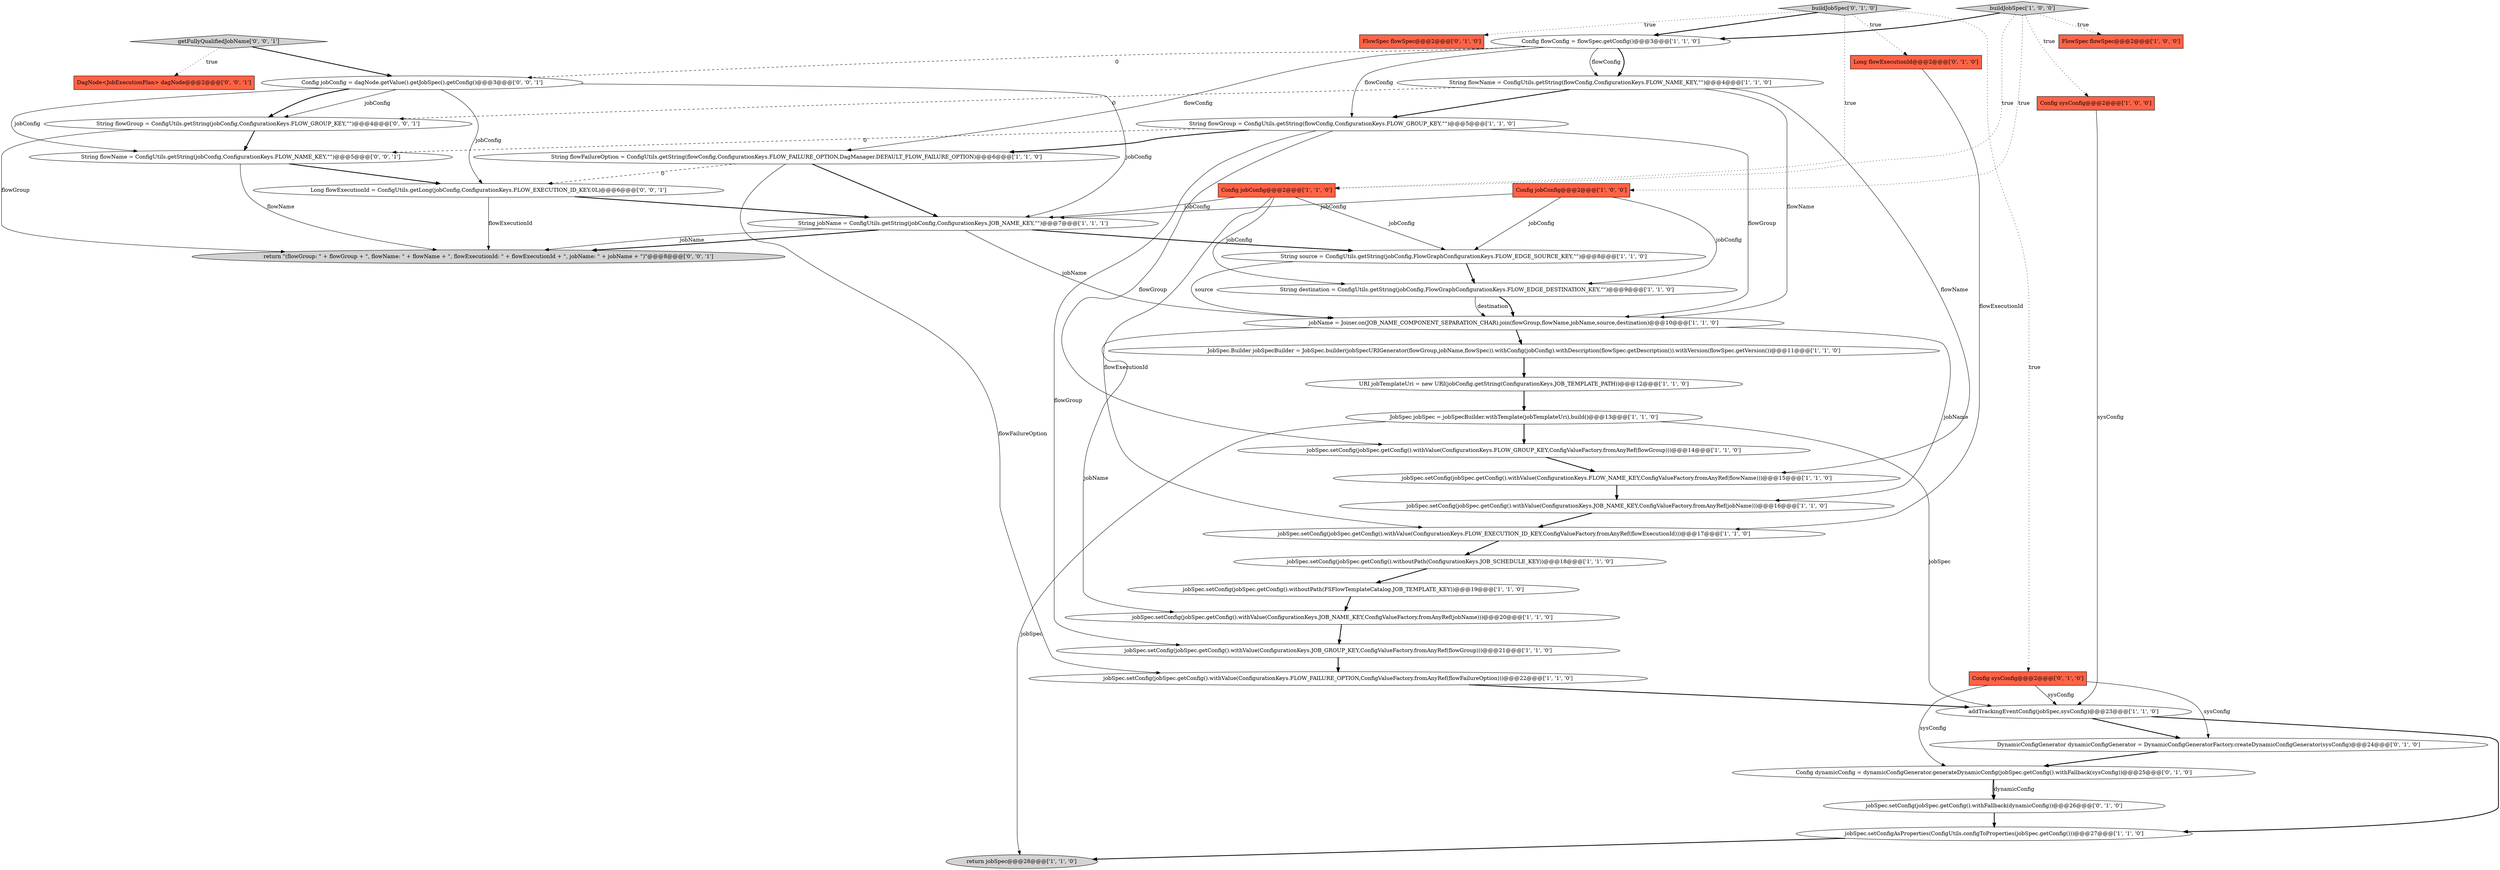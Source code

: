 digraph {
4 [style = filled, label = "Config flowConfig = flowSpec.getConfig()@@@3@@@['1', '1', '0']", fillcolor = white, shape = ellipse image = "AAA0AAABBB1BBB"];
10 [style = filled, label = "jobSpec.setConfig(jobSpec.getConfig().withValue(ConfigurationKeys.JOB_GROUP_KEY,ConfigValueFactory.fromAnyRef(flowGroup)))@@@21@@@['1', '1', '0']", fillcolor = white, shape = ellipse image = "AAA0AAABBB1BBB"];
37 [style = filled, label = "String flowName = ConfigUtils.getString(jobConfig,ConfigurationKeys.FLOW_NAME_KEY,\"\")@@@5@@@['0', '0', '1']", fillcolor = white, shape = ellipse image = "AAA0AAABBB3BBB"];
7 [style = filled, label = "jobSpec.setConfig(jobSpec.getConfig().withValue(ConfigurationKeys.FLOW_NAME_KEY,ConfigValueFactory.fromAnyRef(flowName)))@@@15@@@['1', '1', '0']", fillcolor = white, shape = ellipse image = "AAA0AAABBB1BBB"];
16 [style = filled, label = "Config sysConfig@@@2@@@['1', '0', '0']", fillcolor = tomato, shape = box image = "AAA0AAABBB1BBB"];
20 [style = filled, label = "jobSpec.setConfig(jobSpec.getConfig().withValue(ConfigurationKeys.FLOW_GROUP_KEY,ConfigValueFactory.fromAnyRef(flowGroup)))@@@14@@@['1', '1', '0']", fillcolor = white, shape = ellipse image = "AAA0AAABBB1BBB"];
28 [style = filled, label = "Long flowExecutionId@@@2@@@['0', '1', '0']", fillcolor = tomato, shape = box image = "AAA0AAABBB2BBB"];
2 [style = filled, label = "Config jobConfig@@@2@@@['1', '0', '0']", fillcolor = tomato, shape = box image = "AAA0AAABBB1BBB"];
27 [style = filled, label = "jobSpec.setConfigAsProperties(ConfigUtils.configToProperties(jobSpec.getConfig()))@@@27@@@['1', '1', '0']", fillcolor = white, shape = ellipse image = "AAA0AAABBB1BBB"];
30 [style = filled, label = "buildJobSpec['0', '1', '0']", fillcolor = lightgray, shape = diamond image = "AAA0AAABBB2BBB"];
1 [style = filled, label = "String destination = ConfigUtils.getString(jobConfig,FlowGraphConfigurationKeys.FLOW_EDGE_DESTINATION_KEY,\"\")@@@9@@@['1', '1', '0']", fillcolor = white, shape = ellipse image = "AAA0AAABBB1BBB"];
0 [style = filled, label = "jobSpec.setConfig(jobSpec.getConfig().withValue(ConfigurationKeys.FLOW_FAILURE_OPTION,ConfigValueFactory.fromAnyRef(flowFailureOption)))@@@22@@@['1', '1', '0']", fillcolor = white, shape = ellipse image = "AAA0AAABBB1BBB"];
14 [style = filled, label = "String flowGroup = ConfigUtils.getString(flowConfig,ConfigurationKeys.FLOW_GROUP_KEY,\"\")@@@5@@@['1', '1', '0']", fillcolor = white, shape = ellipse image = "AAA0AAABBB1BBB"];
15 [style = filled, label = "URI jobTemplateUri = new URI(jobConfig.getString(ConfigurationKeys.JOB_TEMPLATE_PATH))@@@12@@@['1', '1', '0']", fillcolor = white, shape = ellipse image = "AAA0AAABBB1BBB"];
23 [style = filled, label = "jobName = Joiner.on(JOB_NAME_COMPONENT_SEPARATION_CHAR).join(flowGroup,flowName,jobName,source,destination)@@@10@@@['1', '1', '0']", fillcolor = white, shape = ellipse image = "AAA0AAABBB1BBB"];
32 [style = filled, label = "DynamicConfigGenerator dynamicConfigGenerator = DynamicConfigGeneratorFactory.createDynamicConfigGenerator(sysConfig)@@@24@@@['0', '1', '0']", fillcolor = white, shape = ellipse image = "AAA1AAABBB2BBB"];
6 [style = filled, label = "addTrackingEventConfig(jobSpec,sysConfig)@@@23@@@['1', '1', '0']", fillcolor = white, shape = ellipse image = "AAA0AAABBB1BBB"];
39 [style = filled, label = "getFullyQualifiedJobName['0', '0', '1']", fillcolor = lightgray, shape = diamond image = "AAA0AAABBB3BBB"];
17 [style = filled, label = "JobSpec jobSpec = jobSpecBuilder.withTemplate(jobTemplateUri).build()@@@13@@@['1', '1', '0']", fillcolor = white, shape = ellipse image = "AAA0AAABBB1BBB"];
36 [style = filled, label = "DagNode<JobExecutionPlan> dagNode@@@2@@@['0', '0', '1']", fillcolor = tomato, shape = box image = "AAA0AAABBB3BBB"];
38 [style = filled, label = "return \"(flowGroup: \" + flowGroup + \", flowName: \" + flowName + \", flowExecutionId: \" + flowExecutionId + \", jobName: \" + jobName + \")\"@@@8@@@['0', '0', '1']", fillcolor = lightgray, shape = ellipse image = "AAA0AAABBB3BBB"];
22 [style = filled, label = "jobSpec.setConfig(jobSpec.getConfig().withoutPath(FSFlowTemplateCatalog.JOB_TEMPLATE_KEY))@@@19@@@['1', '1', '0']", fillcolor = white, shape = ellipse image = "AAA0AAABBB1BBB"];
3 [style = filled, label = "String jobName = ConfigUtils.getString(jobConfig,ConfigurationKeys.JOB_NAME_KEY,\"\")@@@7@@@['1', '1', '1']", fillcolor = white, shape = ellipse image = "AAA0AAABBB1BBB"];
12 [style = filled, label = "jobSpec.setConfig(jobSpec.getConfig().withValue(ConfigurationKeys.JOB_NAME_KEY,ConfigValueFactory.fromAnyRef(jobName)))@@@20@@@['1', '1', '0']", fillcolor = white, shape = ellipse image = "AAA0AAABBB1BBB"];
18 [style = filled, label = "Config jobConfig@@@2@@@['1', '1', '0']", fillcolor = tomato, shape = box image = "AAA0AAABBB1BBB"];
19 [style = filled, label = "String flowFailureOption = ConfigUtils.getString(flowConfig,ConfigurationKeys.FLOW_FAILURE_OPTION,DagManager.DEFAULT_FLOW_FAILURE_OPTION)@@@6@@@['1', '1', '0']", fillcolor = white, shape = ellipse image = "AAA0AAABBB1BBB"];
41 [style = filled, label = "Long flowExecutionId = ConfigUtils.getLong(jobConfig,ConfigurationKeys.FLOW_EXECUTION_ID_KEY,0L)@@@6@@@['0', '0', '1']", fillcolor = white, shape = ellipse image = "AAA0AAABBB3BBB"];
13 [style = filled, label = "return jobSpec@@@28@@@['1', '1', '0']", fillcolor = lightgray, shape = ellipse image = "AAA0AAABBB1BBB"];
33 [style = filled, label = "Config sysConfig@@@2@@@['0', '1', '0']", fillcolor = tomato, shape = box image = "AAA0AAABBB2BBB"];
26 [style = filled, label = "jobSpec.setConfig(jobSpec.getConfig().withoutPath(ConfigurationKeys.JOB_SCHEDULE_KEY))@@@18@@@['1', '1', '0']", fillcolor = white, shape = ellipse image = "AAA0AAABBB1BBB"];
40 [style = filled, label = "Config jobConfig = dagNode.getValue().getJobSpec().getConfig()@@@3@@@['0', '0', '1']", fillcolor = white, shape = ellipse image = "AAA0AAABBB3BBB"];
5 [style = filled, label = "JobSpec.Builder jobSpecBuilder = JobSpec.builder(jobSpecURIGenerator(flowGroup,jobName,flowSpec)).withConfig(jobConfig).withDescription(flowSpec.getDescription()).withVersion(flowSpec.getVersion())@@@11@@@['1', '1', '0']", fillcolor = white, shape = ellipse image = "AAA0AAABBB1BBB"];
8 [style = filled, label = "FlowSpec flowSpec@@@2@@@['1', '0', '0']", fillcolor = tomato, shape = box image = "AAA0AAABBB1BBB"];
21 [style = filled, label = "buildJobSpec['1', '0', '0']", fillcolor = lightgray, shape = diamond image = "AAA0AAABBB1BBB"];
25 [style = filled, label = "jobSpec.setConfig(jobSpec.getConfig().withValue(ConfigurationKeys.JOB_NAME_KEY,ConfigValueFactory.fromAnyRef(jobName)))@@@16@@@['1', '1', '0']", fillcolor = white, shape = ellipse image = "AAA0AAABBB1BBB"];
29 [style = filled, label = "Config dynamicConfig = dynamicConfigGenerator.generateDynamicConfig(jobSpec.getConfig().withFallback(sysConfig))@@@25@@@['0', '1', '0']", fillcolor = white, shape = ellipse image = "AAA1AAABBB2BBB"];
31 [style = filled, label = "jobSpec.setConfig(jobSpec.getConfig().withFallback(dynamicConfig))@@@26@@@['0', '1', '0']", fillcolor = white, shape = ellipse image = "AAA1AAABBB2BBB"];
24 [style = filled, label = "String source = ConfigUtils.getString(jobConfig,FlowGraphConfigurationKeys.FLOW_EDGE_SOURCE_KEY,\"\")@@@8@@@['1', '1', '0']", fillcolor = white, shape = ellipse image = "AAA0AAABBB1BBB"];
9 [style = filled, label = "jobSpec.setConfig(jobSpec.getConfig().withValue(ConfigurationKeys.FLOW_EXECUTION_ID_KEY,ConfigValueFactory.fromAnyRef(flowExecutionId)))@@@17@@@['1', '1', '0']", fillcolor = white, shape = ellipse image = "AAA0AAABBB1BBB"];
34 [style = filled, label = "FlowSpec flowSpec@@@2@@@['0', '1', '0']", fillcolor = tomato, shape = box image = "AAA0AAABBB2BBB"];
11 [style = filled, label = "String flowName = ConfigUtils.getString(flowConfig,ConfigurationKeys.FLOW_NAME_KEY,\"\")@@@4@@@['1', '1', '0']", fillcolor = white, shape = ellipse image = "AAA0AAABBB1BBB"];
35 [style = filled, label = "String flowGroup = ConfigUtils.getString(jobConfig,ConfigurationKeys.FLOW_GROUP_KEY,\"\")@@@4@@@['0', '0', '1']", fillcolor = white, shape = ellipse image = "AAA0AAABBB3BBB"];
11->7 [style = solid, label="flowName"];
19->3 [style = bold, label=""];
0->6 [style = bold, label=""];
26->22 [style = bold, label=""];
14->37 [style = dashed, label="0"];
3->24 [style = bold, label=""];
37->41 [style = bold, label=""];
30->28 [style = dotted, label="true"];
33->32 [style = solid, label="sysConfig"];
20->7 [style = bold, label=""];
18->24 [style = solid, label="jobConfig"];
18->1 [style = solid, label="jobConfig"];
37->38 [style = solid, label="flowName"];
1->23 [style = solid, label="destination"];
33->6 [style = solid, label="sysConfig"];
27->13 [style = bold, label=""];
21->18 [style = dotted, label="true"];
30->33 [style = dotted, label="true"];
4->11 [style = bold, label=""];
41->38 [style = solid, label="flowExecutionId"];
23->25 [style = solid, label="jobName"];
40->41 [style = solid, label="jobConfig"];
14->10 [style = solid, label="flowGroup"];
14->19 [style = bold, label=""];
33->29 [style = solid, label="sysConfig"];
1->23 [style = bold, label=""];
4->19 [style = solid, label="flowConfig"];
17->20 [style = bold, label=""];
3->23 [style = solid, label="jobName"];
24->23 [style = solid, label="source"];
10->0 [style = bold, label=""];
11->14 [style = bold, label=""];
5->15 [style = bold, label=""];
2->3 [style = solid, label="jobConfig"];
24->1 [style = bold, label=""];
16->6 [style = solid, label="sysConfig"];
6->27 [style = bold, label=""];
12->10 [style = bold, label=""];
11->23 [style = solid, label="flowName"];
30->18 [style = dotted, label="true"];
4->40 [style = dashed, label="0"];
6->32 [style = bold, label=""];
29->31 [style = solid, label="dynamicConfig"];
39->36 [style = dotted, label="true"];
35->37 [style = bold, label=""];
41->3 [style = bold, label=""];
28->9 [style = solid, label="flowExecutionId"];
29->31 [style = bold, label=""];
23->5 [style = bold, label=""];
18->9 [style = solid, label="flowExecutionId"];
7->25 [style = bold, label=""];
30->34 [style = dotted, label="true"];
4->11 [style = solid, label="flowConfig"];
30->4 [style = bold, label=""];
25->9 [style = bold, label=""];
19->41 [style = dashed, label="0"];
21->8 [style = dotted, label="true"];
4->14 [style = solid, label="flowConfig"];
21->2 [style = dotted, label="true"];
3->38 [style = bold, label=""];
9->26 [style = bold, label=""];
39->40 [style = bold, label=""];
40->35 [style = solid, label="jobConfig"];
3->38 [style = solid, label="jobName"];
2->1 [style = solid, label="jobConfig"];
17->13 [style = solid, label="jobSpec"];
18->3 [style = solid, label="jobConfig"];
22->12 [style = bold, label=""];
32->29 [style = bold, label=""];
21->4 [style = bold, label=""];
40->35 [style = bold, label=""];
23->12 [style = solid, label="jobName"];
17->6 [style = solid, label="jobSpec"];
21->16 [style = dotted, label="true"];
14->20 [style = solid, label="flowGroup"];
31->27 [style = bold, label=""];
19->0 [style = solid, label="flowFailureOption"];
35->38 [style = solid, label="flowGroup"];
11->35 [style = dashed, label="0"];
40->37 [style = solid, label="jobConfig"];
14->23 [style = solid, label="flowGroup"];
40->3 [style = solid, label="jobConfig"];
2->24 [style = solid, label="jobConfig"];
15->17 [style = bold, label=""];
}
